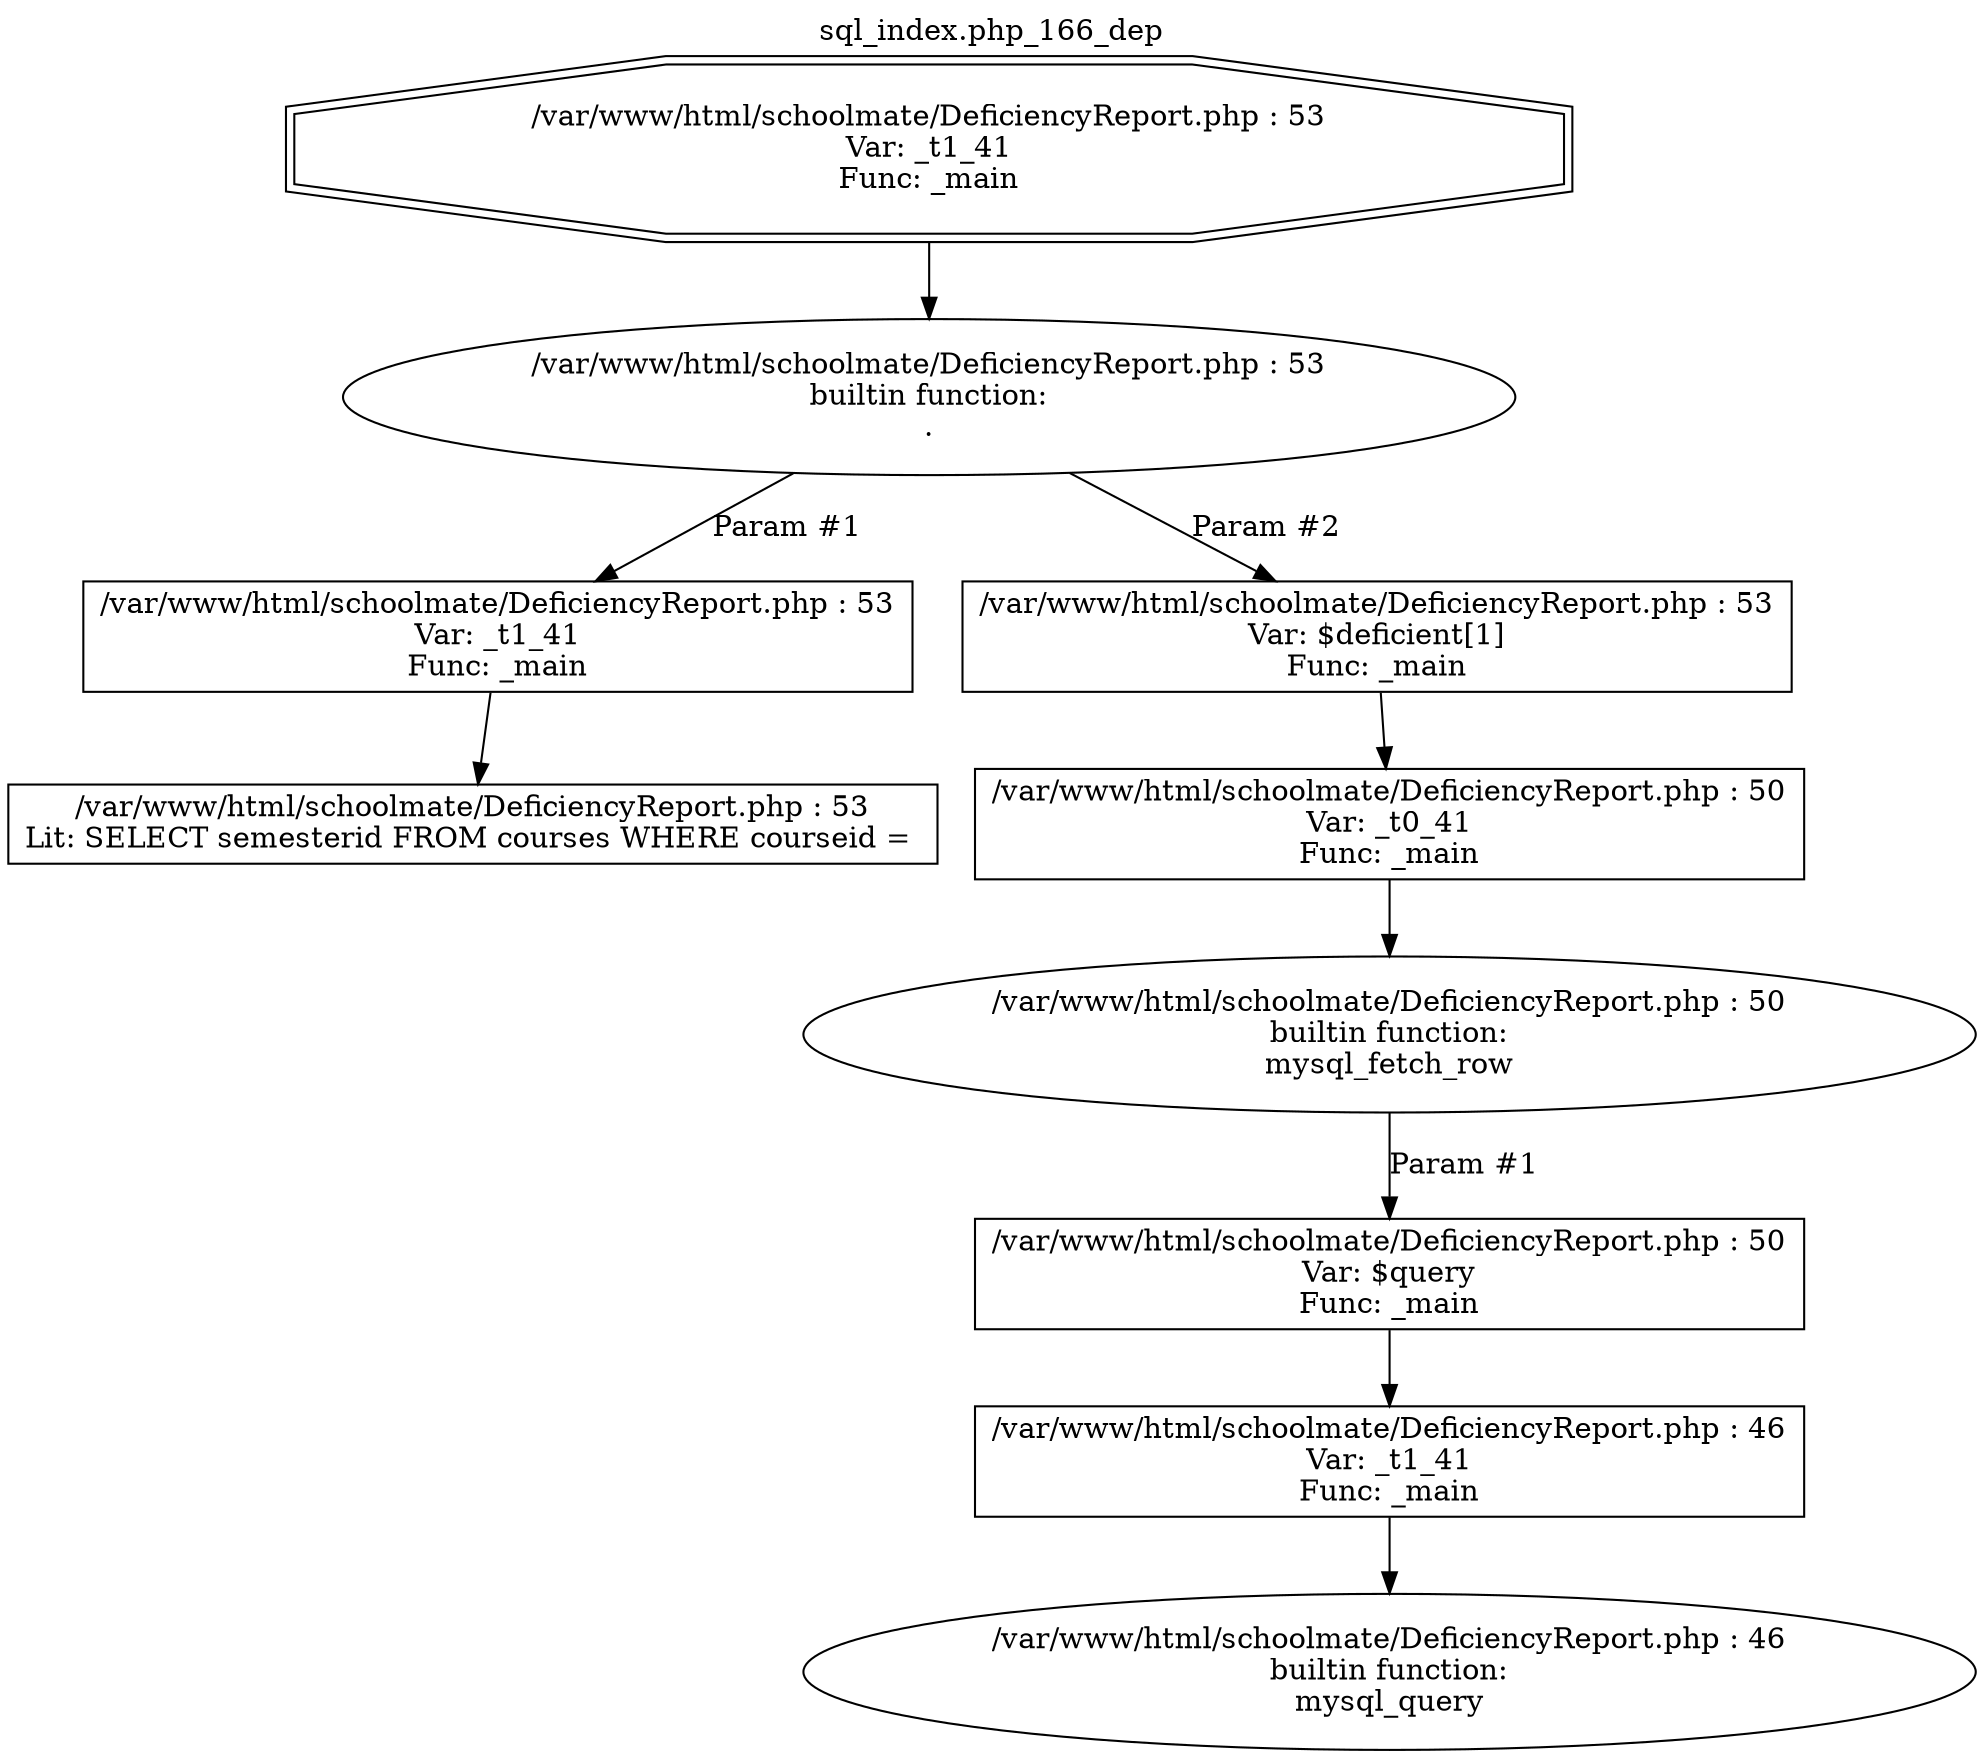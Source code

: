 digraph cfg {
  label="sql_index.php_166_dep";
  labelloc=t;
  n1 [shape=doubleoctagon, label="/var/www/html/schoolmate/DeficiencyReport.php : 53\nVar: _t1_41\nFunc: _main\n"];
  n2 [shape=ellipse, label="/var/www/html/schoolmate/DeficiencyReport.php : 53\nbuiltin function:\n.\n"];
  n3 [shape=box, label="/var/www/html/schoolmate/DeficiencyReport.php : 53\nVar: _t1_41\nFunc: _main\n"];
  n4 [shape=box, label="/var/www/html/schoolmate/DeficiencyReport.php : 53\nLit: SELECT semesterid FROM courses WHERE courseid = \n"];
  n5 [shape=box, label="/var/www/html/schoolmate/DeficiencyReport.php : 53\nVar: $deficient[1]\nFunc: _main\n"];
  n6 [shape=box, label="/var/www/html/schoolmate/DeficiencyReport.php : 50\nVar: _t0_41\nFunc: _main\n"];
  n7 [shape=ellipse, label="/var/www/html/schoolmate/DeficiencyReport.php : 50\nbuiltin function:\nmysql_fetch_row\n"];
  n8 [shape=box, label="/var/www/html/schoolmate/DeficiencyReport.php : 50\nVar: $query\nFunc: _main\n"];
  n9 [shape=box, label="/var/www/html/schoolmate/DeficiencyReport.php : 46\nVar: _t1_41\nFunc: _main\n"];
  n10 [shape=ellipse, label="/var/www/html/schoolmate/DeficiencyReport.php : 46\nbuiltin function:\nmysql_query\n"];
  n1 -> n2;
  n3 -> n4;
  n2 -> n3[label="Param #1"];
  n2 -> n5[label="Param #2"];
  n6 -> n7;
  n9 -> n10;
  n8 -> n9;
  n7 -> n8[label="Param #1"];
  n5 -> n6;
}
